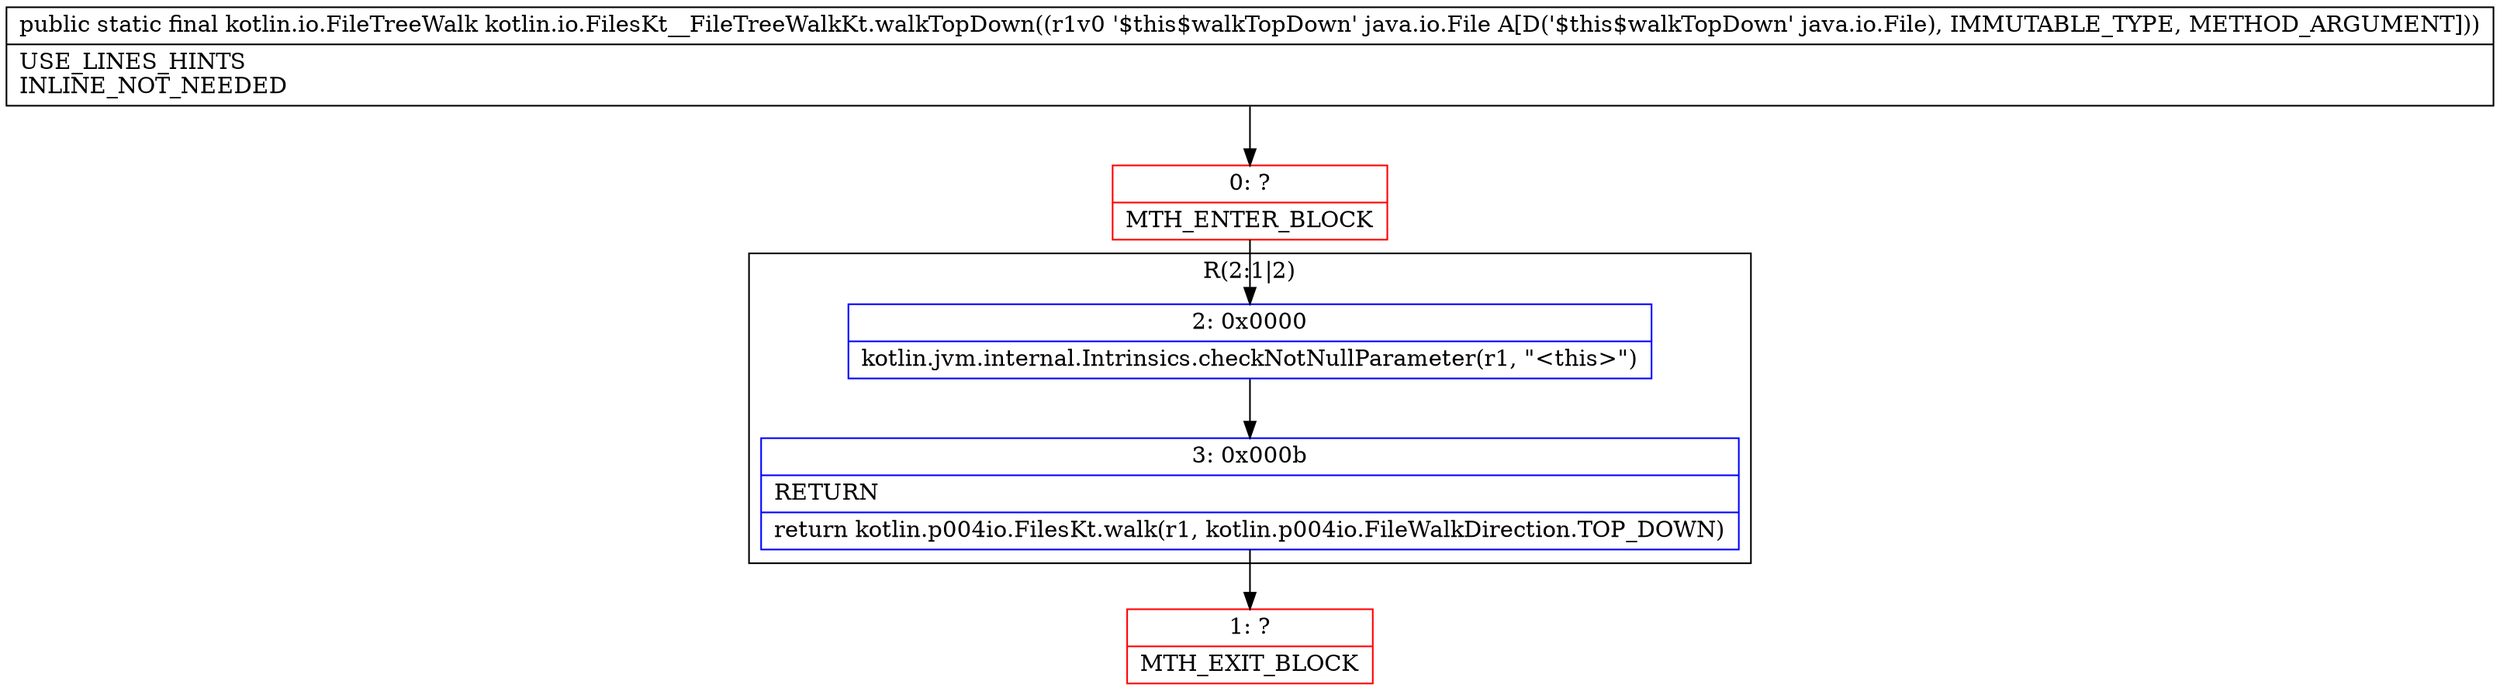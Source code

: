 digraph "CFG forkotlin.io.FilesKt__FileTreeWalkKt.walkTopDown(Ljava\/io\/File;)Lkotlin\/io\/FileTreeWalk;" {
subgraph cluster_Region_935301654 {
label = "R(2:1|2)";
node [shape=record,color=blue];
Node_2 [shape=record,label="{2\:\ 0x0000|kotlin.jvm.internal.Intrinsics.checkNotNullParameter(r1, \"\<this\>\")\l}"];
Node_3 [shape=record,label="{3\:\ 0x000b|RETURN\l|return kotlin.p004io.FilesKt.walk(r1, kotlin.p004io.FileWalkDirection.TOP_DOWN)\l}"];
}
Node_0 [shape=record,color=red,label="{0\:\ ?|MTH_ENTER_BLOCK\l}"];
Node_1 [shape=record,color=red,label="{1\:\ ?|MTH_EXIT_BLOCK\l}"];
MethodNode[shape=record,label="{public static final kotlin.io.FileTreeWalk kotlin.io.FilesKt__FileTreeWalkKt.walkTopDown((r1v0 '$this$walkTopDown' java.io.File A[D('$this$walkTopDown' java.io.File), IMMUTABLE_TYPE, METHOD_ARGUMENT]))  | USE_LINES_HINTS\lINLINE_NOT_NEEDED\l}"];
MethodNode -> Node_0;Node_2 -> Node_3;
Node_3 -> Node_1;
Node_0 -> Node_2;
}

